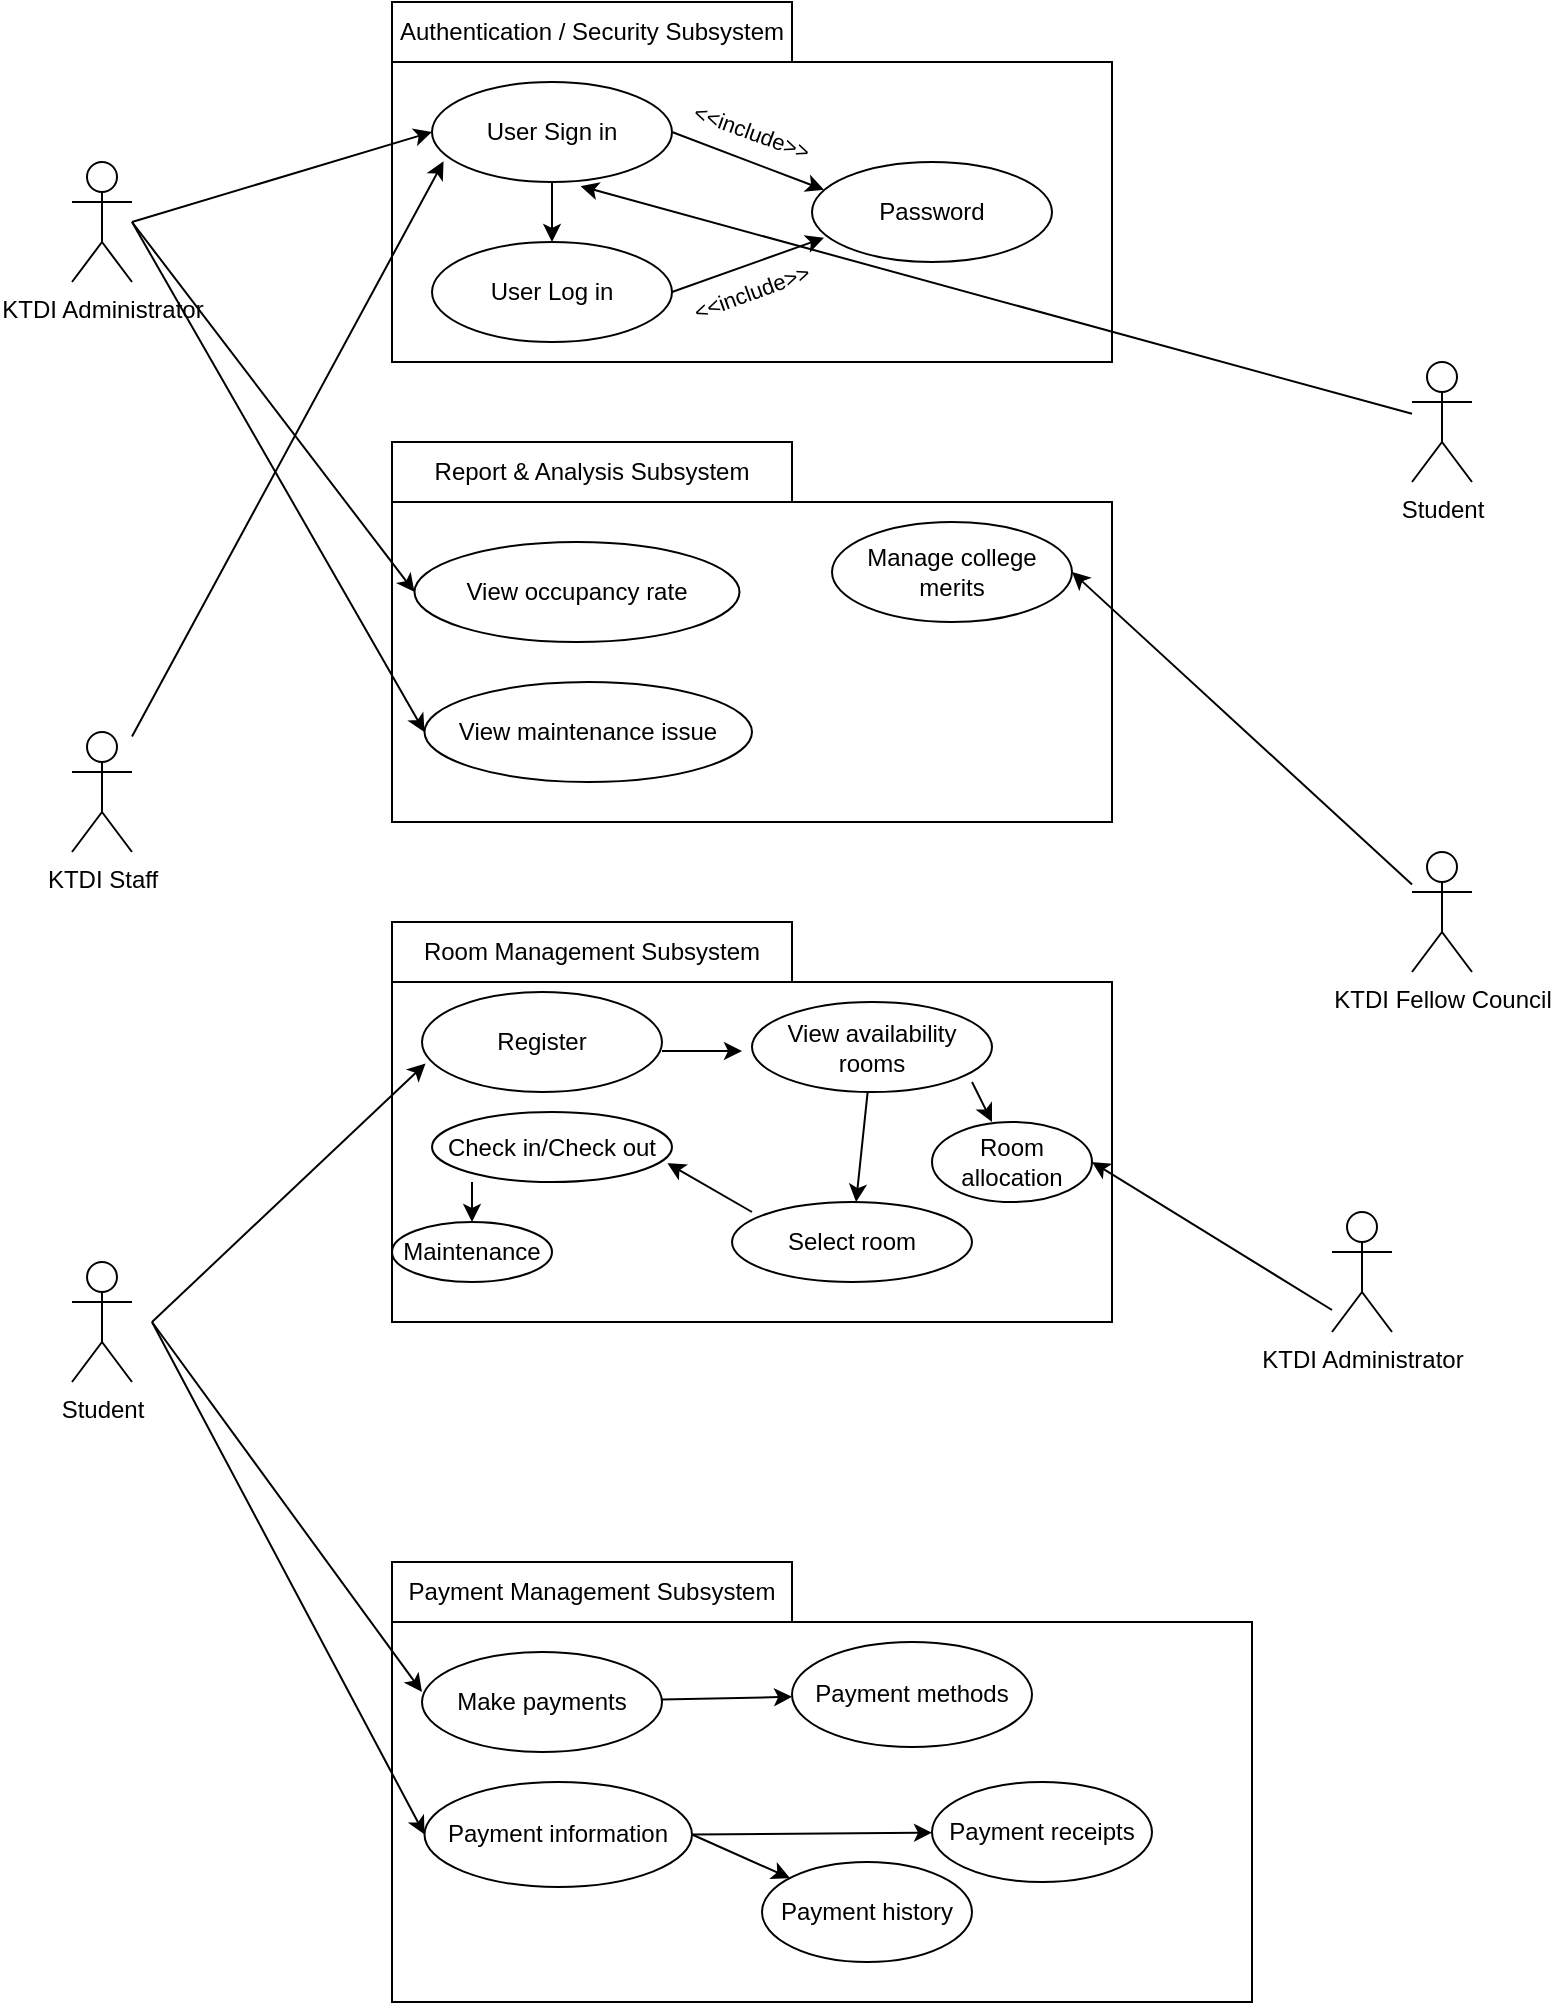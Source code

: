<mxfile>
    <diagram id="UMS9nKY7Dt_vSzlsI9hF" name="Page-1">
        <mxGraphModel dx="1088" dy="587" grid="1" gridSize="10" guides="1" tooltips="1" connect="1" arrows="1" fold="1" page="1" pageScale="1" pageWidth="850" pageHeight="1100" math="0" shadow="0">
            <root>
                <mxCell id="0"/>
                <mxCell id="1" parent="0"/>
                <mxCell id="bJMHT8rVgH3jV2KobR5U-130" value="KTDI Administrator" style="shape=umlActor;verticalLabelPosition=bottom;verticalAlign=top;html=1;" vertex="1" parent="1">
                    <mxGeometry x="100" y="140" width="30" height="60" as="geometry"/>
                </mxCell>
                <mxCell id="bJMHT8rVgH3jV2KobR5U-131" value="KTDI Staff" style="shape=umlActor;verticalLabelPosition=bottom;verticalAlign=top;html=1;" vertex="1" parent="1">
                    <mxGeometry x="100" y="425" width="30" height="60" as="geometry"/>
                </mxCell>
                <mxCell id="bJMHT8rVgH3jV2KobR5U-132" value="Student" style="shape=umlActor;verticalLabelPosition=bottom;verticalAlign=top;html=1;" vertex="1" parent="1">
                    <mxGeometry x="770" y="240" width="30" height="60" as="geometry"/>
                </mxCell>
                <mxCell id="bJMHT8rVgH3jV2KobR5U-133" value="KTDI Fellow Council" style="shape=umlActor;verticalLabelPosition=bottom;verticalAlign=top;html=1;" vertex="1" parent="1">
                    <mxGeometry x="770" y="485" width="30" height="60" as="geometry"/>
                </mxCell>
                <mxCell id="bJMHT8rVgH3jV2KobR5U-134" value="" style="shape=folder;fontStyle=1;tabWidth=200;tabHeight=30;tabPosition=left;html=1;boundedLbl=1;" vertex="1" parent="1">
                    <mxGeometry x="260" y="60" width="360" height="180" as="geometry"/>
                </mxCell>
                <mxCell id="bJMHT8rVgH3jV2KobR5U-135" style="edgeStyle=none;html=1;entryX=0.5;entryY=0;entryDx=0;entryDy=0;" edge="1" parent="1" source="bJMHT8rVgH3jV2KobR5U-136" target="bJMHT8rVgH3jV2KobR5U-148">
                    <mxGeometry relative="1" as="geometry"/>
                </mxCell>
                <mxCell id="bJMHT8rVgH3jV2KobR5U-136" value="" style="ellipse;whiteSpace=wrap;html=1;fillColor=none;" vertex="1" parent="1">
                    <mxGeometry x="280" y="100" width="120" height="50" as="geometry"/>
                </mxCell>
                <mxCell id="bJMHT8rVgH3jV2KobR5U-137" value="Authentication / Security Subsystem" style="text;html=1;strokeColor=none;fillColor=none;align=center;verticalAlign=middle;whiteSpace=wrap;rounded=0;" vertex="1" parent="1">
                    <mxGeometry x="260" y="60" width="200" height="30" as="geometry"/>
                </mxCell>
                <mxCell id="bJMHT8rVgH3jV2KobR5U-138" style="edgeStyle=none;html=1;entryX=0;entryY=0.5;entryDx=0;entryDy=0;" edge="1" parent="1" target="bJMHT8rVgH3jV2KobR5U-136">
                    <mxGeometry relative="1" as="geometry">
                        <mxPoint x="130" y="170" as="sourcePoint"/>
                    </mxGeometry>
                </mxCell>
                <mxCell id="bJMHT8rVgH3jV2KobR5U-139" value="" style="shape=folder;fontStyle=1;tabWidth=200;tabHeight=30;tabPosition=left;html=1;boundedLbl=1;" vertex="1" parent="1">
                    <mxGeometry x="260" y="280" width="360" height="190" as="geometry"/>
                </mxCell>
                <mxCell id="bJMHT8rVgH3jV2KobR5U-140" value="Report &amp;amp; Analysis Subsystem" style="text;html=1;strokeColor=none;fillColor=none;align=center;verticalAlign=middle;whiteSpace=wrap;rounded=0;" vertex="1" parent="1">
                    <mxGeometry x="260" y="280" width="200" height="30" as="geometry"/>
                </mxCell>
                <mxCell id="bJMHT8rVgH3jV2KobR5U-141" value="" style="shape=folder;fontStyle=1;tabWidth=200;tabHeight=30;tabPosition=left;html=1;boundedLbl=1;" vertex="1" parent="1">
                    <mxGeometry x="260" y="520" width="360" height="200" as="geometry"/>
                </mxCell>
                <mxCell id="bJMHT8rVgH3jV2KobR5U-142" value="Room Management Subsystem" style="text;html=1;strokeColor=none;fillColor=none;align=center;verticalAlign=middle;whiteSpace=wrap;rounded=0;" vertex="1" parent="1">
                    <mxGeometry x="260" y="520" width="200" height="30" as="geometry"/>
                </mxCell>
                <mxCell id="bJMHT8rVgH3jV2KobR5U-143" value="" style="shape=folder;fontStyle=1;tabWidth=200;tabHeight=30;tabPosition=left;html=1;boundedLbl=1;" vertex="1" parent="1">
                    <mxGeometry x="260" y="840" width="430" height="220" as="geometry"/>
                </mxCell>
                <mxCell id="bJMHT8rVgH3jV2KobR5U-144" value="Payment Management Subsystem" style="text;html=1;strokeColor=none;fillColor=none;align=center;verticalAlign=middle;whiteSpace=wrap;rounded=0;" vertex="1" parent="1">
                    <mxGeometry x="260" y="840" width="200" height="30" as="geometry"/>
                </mxCell>
                <mxCell id="bJMHT8rVgH3jV2KobR5U-145" style="edgeStyle=none;html=1;entryX=0.05;entryY=0.278;entryDx=0;entryDy=0;exitX=1;exitY=0.5;exitDx=0;exitDy=0;entryPerimeter=0;" edge="1" parent="1" source="bJMHT8rVgH3jV2KobR5U-136" target="bJMHT8rVgH3jV2KobR5U-150">
                    <mxGeometry relative="1" as="geometry"/>
                </mxCell>
                <mxCell id="bJMHT8rVgH3jV2KobR5U-146" value="User Sign in" style="text;html=1;strokeColor=none;fillColor=none;align=center;verticalAlign=middle;whiteSpace=wrap;rounded=0;" vertex="1" parent="1">
                    <mxGeometry x="305" y="110" width="70" height="30" as="geometry"/>
                </mxCell>
                <mxCell id="bJMHT8rVgH3jV2KobR5U-147" style="edgeStyle=none;html=1;entryX=0.05;entryY=0.758;entryDx=0;entryDy=0;exitX=1;exitY=0.5;exitDx=0;exitDy=0;entryPerimeter=0;" edge="1" parent="1" source="bJMHT8rVgH3jV2KobR5U-148" target="bJMHT8rVgH3jV2KobR5U-150">
                    <mxGeometry relative="1" as="geometry"/>
                </mxCell>
                <mxCell id="bJMHT8rVgH3jV2KobR5U-148" value="" style="ellipse;whiteSpace=wrap;html=1;fillColor=none;" vertex="1" parent="1">
                    <mxGeometry x="280" y="180" width="120" height="50" as="geometry"/>
                </mxCell>
                <mxCell id="bJMHT8rVgH3jV2KobR5U-149" value="User Log in" style="text;html=1;strokeColor=none;fillColor=none;align=center;verticalAlign=middle;whiteSpace=wrap;rounded=0;" vertex="1" parent="1">
                    <mxGeometry x="305" y="190" width="70" height="30" as="geometry"/>
                </mxCell>
                <mxCell id="bJMHT8rVgH3jV2KobR5U-150" value="" style="ellipse;whiteSpace=wrap;html=1;fillColor=none;" vertex="1" parent="1">
                    <mxGeometry x="470" y="140" width="120" height="50" as="geometry"/>
                </mxCell>
                <mxCell id="bJMHT8rVgH3jV2KobR5U-151" value="Password" style="text;html=1;strokeColor=none;fillColor=none;align=center;verticalAlign=middle;whiteSpace=wrap;rounded=0;" vertex="1" parent="1">
                    <mxGeometry x="495" y="150" width="70" height="30" as="geometry"/>
                </mxCell>
                <mxCell id="bJMHT8rVgH3jV2KobR5U-152" value="Register" style="ellipse;whiteSpace=wrap;html=1;" vertex="1" parent="1">
                    <mxGeometry x="275" y="555" width="120" height="50" as="geometry"/>
                </mxCell>
                <mxCell id="bJMHT8rVgH3jV2KobR5U-153" value="" style="edgeStyle=none;html=1;" edge="1" parent="1" source="bJMHT8rVgH3jV2KobR5U-154" target="bJMHT8rVgH3jV2KobR5U-173">
                    <mxGeometry relative="1" as="geometry"/>
                </mxCell>
                <mxCell id="bJMHT8rVgH3jV2KobR5U-154" value="Make payments" style="ellipse;whiteSpace=wrap;html=1;fillColor=none;" vertex="1" parent="1">
                    <mxGeometry x="275" y="885" width="120" height="50" as="geometry"/>
                </mxCell>
                <mxCell id="bJMHT8rVgH3jV2KobR5U-155" value="&amp;lt;&amp;lt;include&amp;gt;&amp;gt;" style="text;html=1;strokeColor=none;fillColor=none;align=center;verticalAlign=middle;whiteSpace=wrap;rounded=0;fontSize=11;rotation=20;" vertex="1" parent="1">
                    <mxGeometry x="410" y="110" width="60" height="30" as="geometry"/>
                </mxCell>
                <mxCell id="bJMHT8rVgH3jV2KobR5U-156" value="&amp;lt;&amp;lt;include&amp;gt;&amp;gt;" style="text;html=1;strokeColor=none;fillColor=none;align=center;verticalAlign=middle;whiteSpace=wrap;rounded=0;fontSize=11;rotation=-20;" vertex="1" parent="1">
                    <mxGeometry x="410" y="190" width="60" height="30" as="geometry"/>
                </mxCell>
                <mxCell id="bJMHT8rVgH3jV2KobR5U-157" value="" style="edgeStyle=none;html=1;entryX=0;entryY=0.4;entryDx=0;entryDy=0;entryPerimeter=0;" edge="1" parent="1" target="bJMHT8rVgH3jV2KobR5U-154">
                    <mxGeometry relative="1" as="geometry">
                        <mxPoint x="175" y="940" as="targetPoint"/>
                        <mxPoint x="140" y="720" as="sourcePoint"/>
                    </mxGeometry>
                </mxCell>
                <mxCell id="bJMHT8rVgH3jV2KobR5U-158" style="edgeStyle=none;html=1;entryX=0;entryY=0.5;entryDx=0;entryDy=0;" edge="1" parent="1" target="bJMHT8rVgH3jV2KobR5U-187">
                    <mxGeometry relative="1" as="geometry">
                        <mxPoint x="140" y="720" as="sourcePoint"/>
                    </mxGeometry>
                </mxCell>
                <mxCell id="bJMHT8rVgH3jV2KobR5U-159" value="Student" style="shape=umlActor;verticalLabelPosition=bottom;verticalAlign=top;html=1;" vertex="1" parent="1">
                    <mxGeometry x="100" y="690" width="30" height="60" as="geometry"/>
                </mxCell>
                <mxCell id="bJMHT8rVgH3jV2KobR5U-160" style="edgeStyle=none;html=1;entryX=0.048;entryY=0.793;entryDx=0;entryDy=0;entryPerimeter=0;" edge="1" parent="1" source="bJMHT8rVgH3jV2KobR5U-131" target="bJMHT8rVgH3jV2KobR5U-136">
                    <mxGeometry relative="1" as="geometry"/>
                </mxCell>
                <mxCell id="bJMHT8rVgH3jV2KobR5U-161" value="" style="endArrow=classic;html=1;" edge="1" parent="1">
                    <mxGeometry width="50" height="50" relative="1" as="geometry">
                        <mxPoint x="395" y="584.5" as="sourcePoint"/>
                        <mxPoint x="435" y="584.5" as="targetPoint"/>
                    </mxGeometry>
                </mxCell>
                <mxCell id="bJMHT8rVgH3jV2KobR5U-162" value="" style="edgeStyle=none;html=1;" edge="1" parent="1" source="bJMHT8rVgH3jV2KobR5U-163" target="bJMHT8rVgH3jV2KobR5U-165">
                    <mxGeometry relative="1" as="geometry"/>
                </mxCell>
                <mxCell id="bJMHT8rVgH3jV2KobR5U-163" value="View availability rooms" style="ellipse;whiteSpace=wrap;html=1;" vertex="1" parent="1">
                    <mxGeometry x="440" y="560" width="120" height="45" as="geometry"/>
                </mxCell>
                <mxCell id="bJMHT8rVgH3jV2KobR5U-164" value="View occupancy rate" style="text;html=1;strokeColor=none;fillColor=none;align=center;verticalAlign=middle;whiteSpace=wrap;rounded=0;" vertex="1" parent="1">
                    <mxGeometry x="276.25" y="340" width="152.5" height="30" as="geometry"/>
                </mxCell>
                <mxCell id="bJMHT8rVgH3jV2KobR5U-165" value="Select room" style="ellipse;whiteSpace=wrap;html=1;" vertex="1" parent="1">
                    <mxGeometry x="430" y="660" width="120" height="40" as="geometry"/>
                </mxCell>
                <mxCell id="bJMHT8rVgH3jV2KobR5U-166" value="" style="ellipse;whiteSpace=wrap;html=1;fillColor=none;" vertex="1" parent="1">
                    <mxGeometry x="271.25" y="330" width="162.5" height="50" as="geometry"/>
                </mxCell>
                <mxCell id="bJMHT8rVgH3jV2KobR5U-167" value="" style="edgeStyle=none;html=1;exitX=1;exitY=0.5;exitDx=0;exitDy=0;" edge="1" parent="1" source="bJMHT8rVgH3jV2KobR5U-187" target="bJMHT8rVgH3jV2KobR5U-171">
                    <mxGeometry relative="1" as="geometry">
                        <mxPoint x="466.991" y="993.289" as="sourcePoint"/>
                    </mxGeometry>
                </mxCell>
                <mxCell id="bJMHT8rVgH3jV2KobR5U-168" value="" style="edgeStyle=none;html=1;exitX=1;exitY=0.5;exitDx=0;exitDy=0;" edge="1" parent="1" source="bJMHT8rVgH3jV2KobR5U-187" target="bJMHT8rVgH3jV2KobR5U-178">
                    <mxGeometry relative="1" as="geometry">
                        <mxPoint x="461.41" y="1010.388" as="sourcePoint"/>
                    </mxGeometry>
                </mxCell>
                <mxCell id="bJMHT8rVgH3jV2KobR5U-169" value="Check in/Check out" style="ellipse;whiteSpace=wrap;html=1;" vertex="1" parent="1">
                    <mxGeometry x="280" y="615" width="120" height="35" as="geometry"/>
                </mxCell>
                <mxCell id="bJMHT8rVgH3jV2KobR5U-170" value="" style="endArrow=classic;html=1;entryX=0.981;entryY=0.732;entryDx=0;entryDy=0;entryPerimeter=0;" edge="1" parent="1" target="bJMHT8rVgH3jV2KobR5U-169">
                    <mxGeometry width="50" height="50" relative="1" as="geometry">
                        <mxPoint x="440" y="665" as="sourcePoint"/>
                        <mxPoint x="410" y="650" as="targetPoint"/>
                        <Array as="points"/>
                    </mxGeometry>
                </mxCell>
                <mxCell id="bJMHT8rVgH3jV2KobR5U-171" value="Payment receipts" style="ellipse;whiteSpace=wrap;html=1;fillColor=none;" vertex="1" parent="1">
                    <mxGeometry x="530" y="950" width="110" height="50" as="geometry"/>
                </mxCell>
                <mxCell id="bJMHT8rVgH3jV2KobR5U-172" value="" style="endArrow=classic;html=1;" edge="1" parent="1">
                    <mxGeometry width="50" height="50" relative="1" as="geometry">
                        <mxPoint x="300" y="650" as="sourcePoint"/>
                        <mxPoint x="300" y="670" as="targetPoint"/>
                    </mxGeometry>
                </mxCell>
                <mxCell id="bJMHT8rVgH3jV2KobR5U-173" value="Payment methods" style="ellipse;whiteSpace=wrap;html=1;fillColor=none;" vertex="1" parent="1">
                    <mxGeometry x="460" y="880" width="120" height="52.5" as="geometry"/>
                </mxCell>
                <mxCell id="bJMHT8rVgH3jV2KobR5U-174" value="Maintenance" style="ellipse;whiteSpace=wrap;html=1;" vertex="1" parent="1">
                    <mxGeometry x="260" y="670" width="80" height="30" as="geometry"/>
                </mxCell>
                <mxCell id="bJMHT8rVgH3jV2KobR5U-175" value="View maintenance issue" style="ellipse;whiteSpace=wrap;html=1;fillColor=none;" vertex="1" parent="1">
                    <mxGeometry x="276.25" y="400" width="163.75" height="50" as="geometry"/>
                </mxCell>
                <mxCell id="bJMHT8rVgH3jV2KobR5U-176" value="" style="endArrow=classic;html=1;" edge="1" parent="1">
                    <mxGeometry width="50" height="50" relative="1" as="geometry">
                        <mxPoint x="550" y="600" as="sourcePoint"/>
                        <mxPoint x="560" y="620" as="targetPoint"/>
                    </mxGeometry>
                </mxCell>
                <mxCell id="bJMHT8rVgH3jV2KobR5U-177" value="Room allocation" style="ellipse;whiteSpace=wrap;html=1;" vertex="1" parent="1">
                    <mxGeometry x="530" y="620" width="80" height="40" as="geometry"/>
                </mxCell>
                <mxCell id="bJMHT8rVgH3jV2KobR5U-178" value="Payment history" style="ellipse;whiteSpace=wrap;html=1;fillColor=none;" vertex="1" parent="1">
                    <mxGeometry x="445" y="990" width="105" height="50" as="geometry"/>
                </mxCell>
                <mxCell id="bJMHT8rVgH3jV2KobR5U-179" value="" style="endArrow=classic;html=1;entryX=0.015;entryY=0.714;entryDx=0;entryDy=0;entryPerimeter=0;" edge="1" parent="1" target="bJMHT8rVgH3jV2KobR5U-152">
                    <mxGeometry width="50" height="50" relative="1" as="geometry">
                        <mxPoint x="140" y="720" as="sourcePoint"/>
                        <mxPoint x="240" y="703" as="targetPoint"/>
                    </mxGeometry>
                </mxCell>
                <mxCell id="bJMHT8rVgH3jV2KobR5U-180" style="edgeStyle=none;html=1;entryX=0;entryY=0.5;entryDx=0;entryDy=0;" edge="1" parent="1" target="bJMHT8rVgH3jV2KobR5U-175">
                    <mxGeometry relative="1" as="geometry">
                        <mxPoint x="130" y="170" as="sourcePoint"/>
                    </mxGeometry>
                </mxCell>
                <mxCell id="bJMHT8rVgH3jV2KobR5U-181" style="edgeStyle=none;html=1;entryX=0;entryY=0.5;entryDx=0;entryDy=0;" edge="1" parent="1" target="bJMHT8rVgH3jV2KobR5U-166">
                    <mxGeometry relative="1" as="geometry">
                        <mxPoint x="130" y="170" as="sourcePoint"/>
                    </mxGeometry>
                </mxCell>
                <mxCell id="bJMHT8rVgH3jV2KobR5U-182" value="Manage college merits" style="ellipse;whiteSpace=wrap;html=1;fillColor=none;" vertex="1" parent="1">
                    <mxGeometry x="480" y="320" width="120" height="50" as="geometry"/>
                </mxCell>
                <mxCell id="bJMHT8rVgH3jV2KobR5U-183" style="edgeStyle=none;html=1;entryX=1;entryY=0.5;entryDx=0;entryDy=0;" edge="1" parent="1" source="bJMHT8rVgH3jV2KobR5U-133" target="bJMHT8rVgH3jV2KobR5U-182">
                    <mxGeometry relative="1" as="geometry"/>
                </mxCell>
                <mxCell id="bJMHT8rVgH3jV2KobR5U-184" style="edgeStyle=none;html=1;entryX=0.619;entryY=1.042;entryDx=0;entryDy=0;entryPerimeter=0;" edge="1" parent="1" source="bJMHT8rVgH3jV2KobR5U-132" target="bJMHT8rVgH3jV2KobR5U-136">
                    <mxGeometry relative="1" as="geometry"/>
                </mxCell>
                <mxCell id="bJMHT8rVgH3jV2KobR5U-185" value="KTDI Administrator" style="shape=umlActor;verticalLabelPosition=bottom;verticalAlign=top;html=1;" vertex="1" parent="1">
                    <mxGeometry x="730" y="665" width="30" height="60" as="geometry"/>
                </mxCell>
                <mxCell id="bJMHT8rVgH3jV2KobR5U-186" value="" style="endArrow=classic;html=1;entryX=1;entryY=0.5;entryDx=0;entryDy=0;" edge="1" parent="1" target="bJMHT8rVgH3jV2KobR5U-177">
                    <mxGeometry width="50" height="50" relative="1" as="geometry">
                        <mxPoint x="730" y="714" as="sourcePoint"/>
                        <mxPoint x="670" y="714" as="targetPoint"/>
                    </mxGeometry>
                </mxCell>
                <mxCell id="bJMHT8rVgH3jV2KobR5U-187" value="Payment information" style="ellipse;whiteSpace=wrap;html=1;fillColor=none;" vertex="1" parent="1">
                    <mxGeometry x="276.25" y="950" width="133.75" height="52.5" as="geometry"/>
                </mxCell>
            </root>
        </mxGraphModel>
    </diagram>
</mxfile>